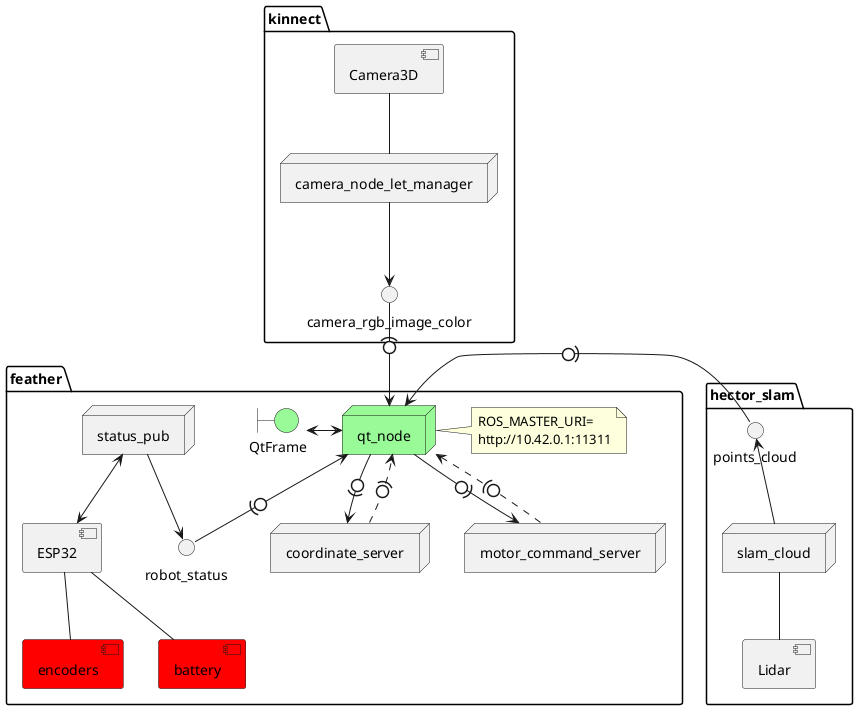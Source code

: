 @startuml
package feather{
boundary QtFrame #palegreen
node qt_node #palegreen
note right 
ROS_MASTER_URI=
http://10.42.0.1:11311
end note
node coordinate_server 
node motor_command_server
node status_pub
component encoders #red
component battery #red
component ESP32
interface robot_status
}

package hector_slam{
node slam_cloud
interface "points_cloud" as points_cloud
component "Lidar" as lidar

slam_cloud -- lidar
}

package kinnect{
node camera_node_let_manager as camera_node
interface camera_rgb_image_color as image
component "Camera3D" as camera
}
camera -- camera_node
camera_node --> image
image -(0-> qt_node

status_pub -down-> robot_status
robot_status -up(0-> qt_node

status_pub <--> ESP32
ESP32 -- encoders
ESP32 -- battery

slam_cloud -up-> points_cloud
qt_node <-left-> QtFrame 
points_cloud -left(0-> qt_node

qt_node -0)-> motor_command_server
motor_command_server .0).> qt_node 

qt_node -0)-> coordinate_server
coordinate_server .0).> qt_node
@enduml
